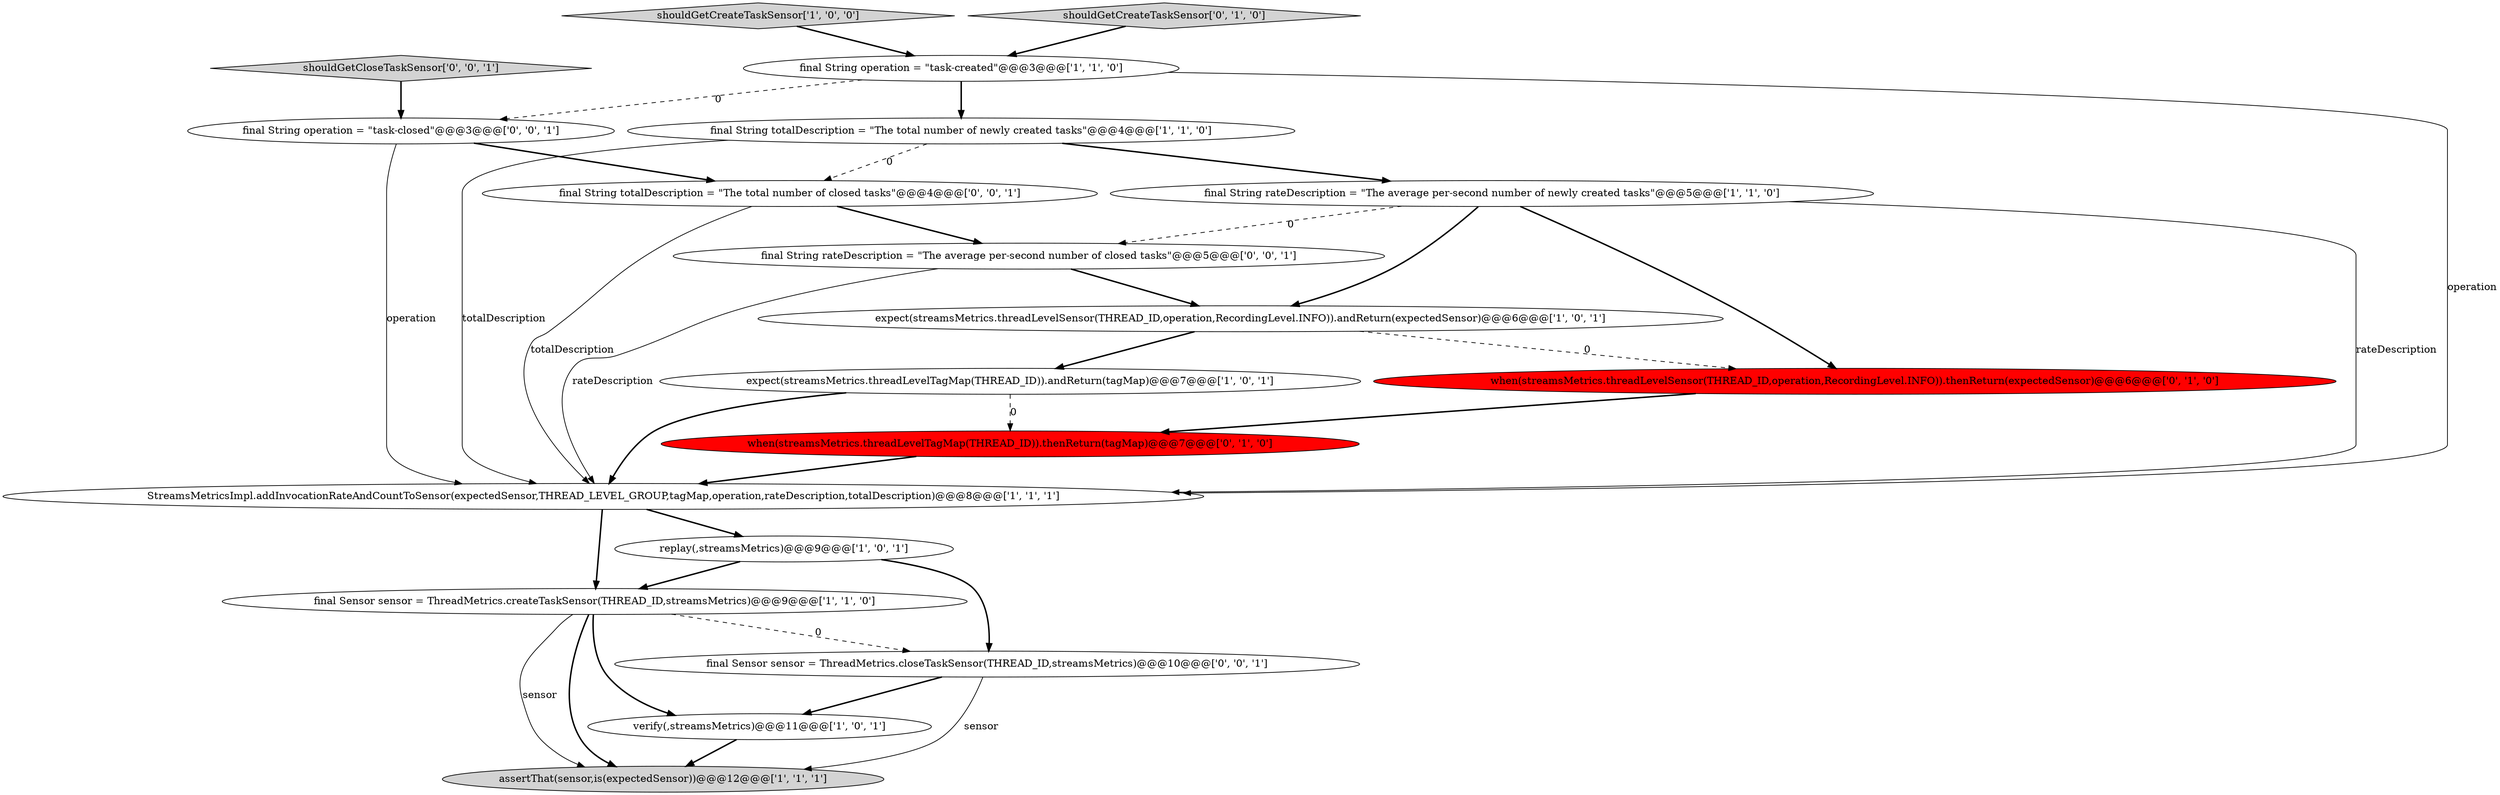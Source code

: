 digraph {
10 [style = filled, label = "final Sensor sensor = ThreadMetrics.createTaskSensor(THREAD_ID,streamsMetrics)@@@9@@@['1', '1', '0']", fillcolor = white, shape = ellipse image = "AAA0AAABBB1BBB"];
15 [style = filled, label = "final String totalDescription = \"The total number of closed tasks\"@@@4@@@['0', '0', '1']", fillcolor = white, shape = ellipse image = "AAA0AAABBB3BBB"];
16 [style = filled, label = "final String rateDescription = \"The average per-second number of closed tasks\"@@@5@@@['0', '0', '1']", fillcolor = white, shape = ellipse image = "AAA0AAABBB3BBB"];
12 [style = filled, label = "when(streamsMetrics.threadLevelTagMap(THREAD_ID)).thenReturn(tagMap)@@@7@@@['0', '1', '0']", fillcolor = red, shape = ellipse image = "AAA1AAABBB2BBB"];
8 [style = filled, label = "shouldGetCreateTaskSensor['1', '0', '0']", fillcolor = lightgray, shape = diamond image = "AAA0AAABBB1BBB"];
1 [style = filled, label = "StreamsMetricsImpl.addInvocationRateAndCountToSensor(expectedSensor,THREAD_LEVEL_GROUP,tagMap,operation,rateDescription,totalDescription)@@@8@@@['1', '1', '1']", fillcolor = white, shape = ellipse image = "AAA0AAABBB1BBB"];
11 [style = filled, label = "when(streamsMetrics.threadLevelSensor(THREAD_ID,operation,RecordingLevel.INFO)).thenReturn(expectedSensor)@@@6@@@['0', '1', '0']", fillcolor = red, shape = ellipse image = "AAA1AAABBB2BBB"];
0 [style = filled, label = "expect(streamsMetrics.threadLevelSensor(THREAD_ID,operation,RecordingLevel.INFO)).andReturn(expectedSensor)@@@6@@@['1', '0', '1']", fillcolor = white, shape = ellipse image = "AAA0AAABBB1BBB"];
5 [style = filled, label = "assertThat(sensor,is(expectedSensor))@@@12@@@['1', '1', '1']", fillcolor = lightgray, shape = ellipse image = "AAA0AAABBB1BBB"];
2 [style = filled, label = "verify(,streamsMetrics)@@@11@@@['1', '0', '1']", fillcolor = white, shape = ellipse image = "AAA0AAABBB1BBB"];
18 [style = filled, label = "shouldGetCloseTaskSensor['0', '0', '1']", fillcolor = lightgray, shape = diamond image = "AAA0AAABBB3BBB"];
4 [style = filled, label = "expect(streamsMetrics.threadLevelTagMap(THREAD_ID)).andReturn(tagMap)@@@7@@@['1', '0', '1']", fillcolor = white, shape = ellipse image = "AAA0AAABBB1BBB"];
6 [style = filled, label = "replay(,streamsMetrics)@@@9@@@['1', '0', '1']", fillcolor = white, shape = ellipse image = "AAA0AAABBB1BBB"];
9 [style = filled, label = "final String totalDescription = \"The total number of newly created tasks\"@@@4@@@['1', '1', '0']", fillcolor = white, shape = ellipse image = "AAA0AAABBB1BBB"];
14 [style = filled, label = "final String operation = \"task-closed\"@@@3@@@['0', '0', '1']", fillcolor = white, shape = ellipse image = "AAA0AAABBB3BBB"];
7 [style = filled, label = "final String operation = \"task-created\"@@@3@@@['1', '1', '0']", fillcolor = white, shape = ellipse image = "AAA0AAABBB1BBB"];
13 [style = filled, label = "shouldGetCreateTaskSensor['0', '1', '0']", fillcolor = lightgray, shape = diamond image = "AAA0AAABBB2BBB"];
3 [style = filled, label = "final String rateDescription = \"The average per-second number of newly created tasks\"@@@5@@@['1', '1', '0']", fillcolor = white, shape = ellipse image = "AAA0AAABBB1BBB"];
17 [style = filled, label = "final Sensor sensor = ThreadMetrics.closeTaskSensor(THREAD_ID,streamsMetrics)@@@10@@@['0', '0', '1']", fillcolor = white, shape = ellipse image = "AAA0AAABBB3BBB"];
6->17 [style = bold, label=""];
9->1 [style = solid, label="totalDescription"];
16->0 [style = bold, label=""];
7->14 [style = dashed, label="0"];
16->1 [style = solid, label="rateDescription"];
3->11 [style = bold, label=""];
10->5 [style = solid, label="sensor"];
11->12 [style = bold, label=""];
0->11 [style = dashed, label="0"];
15->16 [style = bold, label=""];
12->1 [style = bold, label=""];
14->1 [style = solid, label="operation"];
3->0 [style = bold, label=""];
8->7 [style = bold, label=""];
3->1 [style = solid, label="rateDescription"];
4->12 [style = dashed, label="0"];
7->9 [style = bold, label=""];
17->5 [style = solid, label="sensor"];
1->6 [style = bold, label=""];
10->5 [style = bold, label=""];
17->2 [style = bold, label=""];
15->1 [style = solid, label="totalDescription"];
9->15 [style = dashed, label="0"];
0->4 [style = bold, label=""];
13->7 [style = bold, label=""];
6->10 [style = bold, label=""];
10->17 [style = dashed, label="0"];
9->3 [style = bold, label=""];
10->2 [style = bold, label=""];
4->1 [style = bold, label=""];
14->15 [style = bold, label=""];
1->10 [style = bold, label=""];
18->14 [style = bold, label=""];
3->16 [style = dashed, label="0"];
7->1 [style = solid, label="operation"];
2->5 [style = bold, label=""];
}
